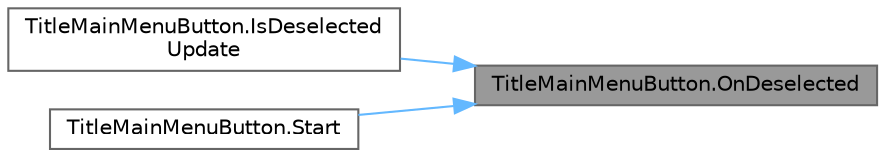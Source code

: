 digraph "TitleMainMenuButton.OnDeselected"
{
 // LATEX_PDF_SIZE
  bgcolor="transparent";
  edge [fontname=Helvetica,fontsize=10,labelfontname=Helvetica,labelfontsize=10];
  node [fontname=Helvetica,fontsize=10,shape=box,height=0.2,width=0.4];
  rankdir="RL";
  Node1 [id="Node000001",label="TitleMainMenuButton.OnDeselected",height=0.2,width=0.4,color="gray40", fillcolor="grey60", style="filled", fontcolor="black",tooltip=" "];
  Node1 -> Node2 [id="edge3_Node000001_Node000002",dir="back",color="steelblue1",style="solid",tooltip=" "];
  Node2 [id="Node000002",label="TitleMainMenuButton.IsDeselected\lUpdate",height=0.2,width=0.4,color="grey40", fillcolor="white", style="filled",URL="$class_title_main_menu_button.html#a78de5cd00efbf9eb9ff890ef501b6941",tooltip=" "];
  Node1 -> Node3 [id="edge4_Node000001_Node000003",dir="back",color="steelblue1",style="solid",tooltip=" "];
  Node3 [id="Node000003",label="TitleMainMenuButton.Start",height=0.2,width=0.4,color="grey40", fillcolor="white", style="filled",URL="$class_title_main_menu_button.html#a0d94751a756d1e02dce489d80122e796",tooltip=" "];
}

